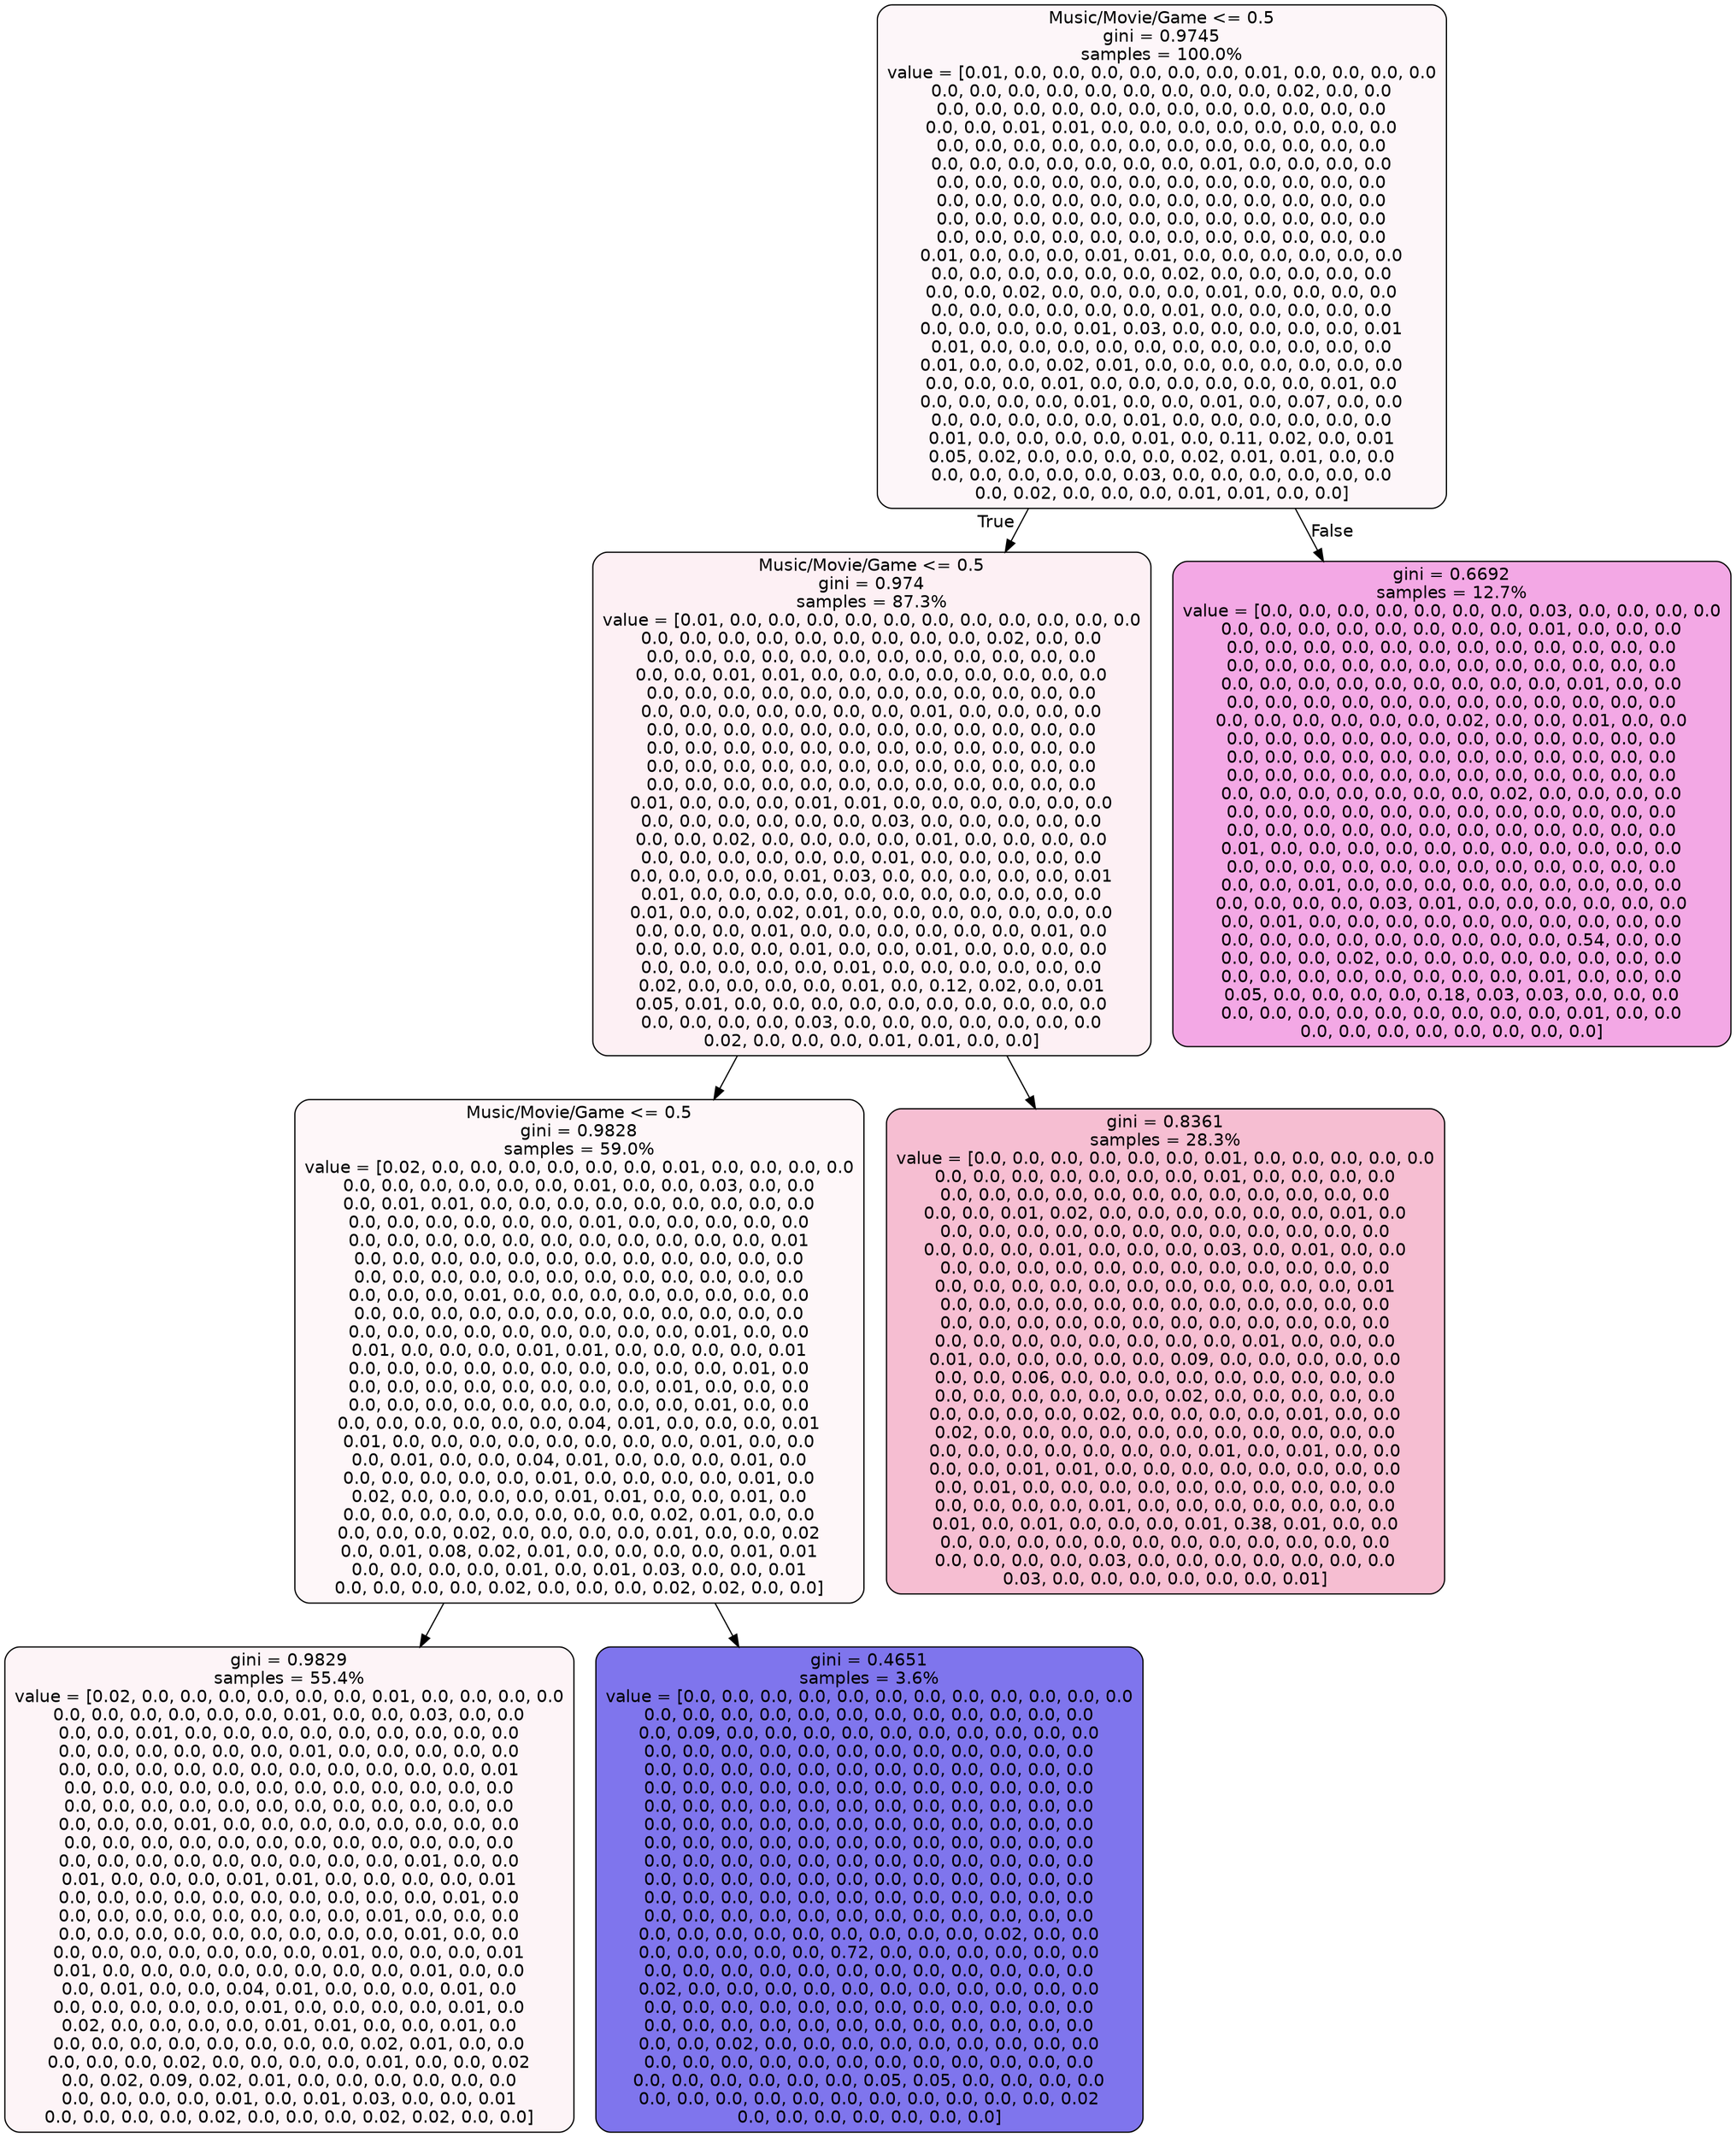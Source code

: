 digraph Tree {
node [shape=box, style="filled, rounded", color="black", fontname=helvetica] ;
edge [fontname=helvetica] ;
0 [label="Music/Movie/Game <= 0.5\ngini = 0.9745\nsamples = 100.0%\nvalue = [0.01, 0.0, 0.0, 0.0, 0.0, 0.0, 0.0, 0.01, 0.0, 0.0, 0.0, 0.0\n0.0, 0.0, 0.0, 0.0, 0.0, 0.0, 0.0, 0.0, 0.0, 0.02, 0.0, 0.0\n0.0, 0.0, 0.0, 0.0, 0.0, 0.0, 0.0, 0.0, 0.0, 0.0, 0.0, 0.0\n0.0, 0.0, 0.01, 0.01, 0.0, 0.0, 0.0, 0.0, 0.0, 0.0, 0.0, 0.0\n0.0, 0.0, 0.0, 0.0, 0.0, 0.0, 0.0, 0.0, 0.0, 0.0, 0.0, 0.0\n0.0, 0.0, 0.0, 0.0, 0.0, 0.0, 0.0, 0.01, 0.0, 0.0, 0.0, 0.0\n0.0, 0.0, 0.0, 0.0, 0.0, 0.0, 0.0, 0.0, 0.0, 0.0, 0.0, 0.0\n0.0, 0.0, 0.0, 0.0, 0.0, 0.0, 0.0, 0.0, 0.0, 0.0, 0.0, 0.0\n0.0, 0.0, 0.0, 0.0, 0.0, 0.0, 0.0, 0.0, 0.0, 0.0, 0.0, 0.0\n0.0, 0.0, 0.0, 0.0, 0.0, 0.0, 0.0, 0.0, 0.0, 0.0, 0.0, 0.0\n0.01, 0.0, 0.0, 0.0, 0.01, 0.01, 0.0, 0.0, 0.0, 0.0, 0.0, 0.0\n0.0, 0.0, 0.0, 0.0, 0.0, 0.0, 0.02, 0.0, 0.0, 0.0, 0.0, 0.0\n0.0, 0.0, 0.02, 0.0, 0.0, 0.0, 0.0, 0.01, 0.0, 0.0, 0.0, 0.0\n0.0, 0.0, 0.0, 0.0, 0.0, 0.0, 0.01, 0.0, 0.0, 0.0, 0.0, 0.0\n0.0, 0.0, 0.0, 0.0, 0.01, 0.03, 0.0, 0.0, 0.0, 0.0, 0.0, 0.01\n0.01, 0.0, 0.0, 0.0, 0.0, 0.0, 0.0, 0.0, 0.0, 0.0, 0.0, 0.0\n0.01, 0.0, 0.0, 0.02, 0.01, 0.0, 0.0, 0.0, 0.0, 0.0, 0.0, 0.0\n0.0, 0.0, 0.0, 0.01, 0.0, 0.0, 0.0, 0.0, 0.0, 0.0, 0.01, 0.0\n0.0, 0.0, 0.0, 0.0, 0.01, 0.0, 0.0, 0.01, 0.0, 0.07, 0.0, 0.0\n0.0, 0.0, 0.0, 0.0, 0.0, 0.01, 0.0, 0.0, 0.0, 0.0, 0.0, 0.0\n0.01, 0.0, 0.0, 0.0, 0.0, 0.01, 0.0, 0.11, 0.02, 0.0, 0.01\n0.05, 0.02, 0.0, 0.0, 0.0, 0.0, 0.02, 0.01, 0.01, 0.0, 0.0\n0.0, 0.0, 0.0, 0.0, 0.0, 0.03, 0.0, 0.0, 0.0, 0.0, 0.0, 0.0\n0.0, 0.02, 0.0, 0.0, 0.0, 0.01, 0.01, 0.0, 0.0]", fillcolor="#e539750b"] ;
1 [label="Music/Movie/Game <= 0.5\ngini = 0.974\nsamples = 87.3%\nvalue = [0.01, 0.0, 0.0, 0.0, 0.0, 0.0, 0.0, 0.0, 0.0, 0.0, 0.0, 0.0\n0.0, 0.0, 0.0, 0.0, 0.0, 0.0, 0.0, 0.0, 0.0, 0.02, 0.0, 0.0\n0.0, 0.0, 0.0, 0.0, 0.0, 0.0, 0.0, 0.0, 0.0, 0.0, 0.0, 0.0\n0.0, 0.0, 0.01, 0.01, 0.0, 0.0, 0.0, 0.0, 0.0, 0.0, 0.0, 0.0\n0.0, 0.0, 0.0, 0.0, 0.0, 0.0, 0.0, 0.0, 0.0, 0.0, 0.0, 0.0\n0.0, 0.0, 0.0, 0.0, 0.0, 0.0, 0.0, 0.01, 0.0, 0.0, 0.0, 0.0\n0.0, 0.0, 0.0, 0.0, 0.0, 0.0, 0.0, 0.0, 0.0, 0.0, 0.0, 0.0\n0.0, 0.0, 0.0, 0.0, 0.0, 0.0, 0.0, 0.0, 0.0, 0.0, 0.0, 0.0\n0.0, 0.0, 0.0, 0.0, 0.0, 0.0, 0.0, 0.0, 0.0, 0.0, 0.0, 0.0\n0.0, 0.0, 0.0, 0.0, 0.0, 0.0, 0.0, 0.0, 0.0, 0.0, 0.0, 0.0\n0.01, 0.0, 0.0, 0.0, 0.01, 0.01, 0.0, 0.0, 0.0, 0.0, 0.0, 0.0\n0.0, 0.0, 0.0, 0.0, 0.0, 0.0, 0.03, 0.0, 0.0, 0.0, 0.0, 0.0\n0.0, 0.0, 0.02, 0.0, 0.0, 0.0, 0.0, 0.01, 0.0, 0.0, 0.0, 0.0\n0.0, 0.0, 0.0, 0.0, 0.0, 0.0, 0.01, 0.0, 0.0, 0.0, 0.0, 0.0\n0.0, 0.0, 0.0, 0.0, 0.01, 0.03, 0.0, 0.0, 0.0, 0.0, 0.0, 0.01\n0.01, 0.0, 0.0, 0.0, 0.0, 0.0, 0.0, 0.0, 0.0, 0.0, 0.0, 0.0\n0.01, 0.0, 0.0, 0.02, 0.01, 0.0, 0.0, 0.0, 0.0, 0.0, 0.0, 0.0\n0.0, 0.0, 0.0, 0.01, 0.0, 0.0, 0.0, 0.0, 0.0, 0.0, 0.01, 0.0\n0.0, 0.0, 0.0, 0.0, 0.01, 0.0, 0.0, 0.01, 0.0, 0.0, 0.0, 0.0\n0.0, 0.0, 0.0, 0.0, 0.0, 0.01, 0.0, 0.0, 0.0, 0.0, 0.0, 0.0\n0.02, 0.0, 0.0, 0.0, 0.0, 0.01, 0.0, 0.12, 0.02, 0.0, 0.01\n0.05, 0.01, 0.0, 0.0, 0.0, 0.0, 0.0, 0.0, 0.0, 0.0, 0.0, 0.0\n0.0, 0.0, 0.0, 0.0, 0.03, 0.0, 0.0, 0.0, 0.0, 0.0, 0.0, 0.0\n0.02, 0.0, 0.0, 0.0, 0.01, 0.01, 0.0, 0.0]", fillcolor="#e5397513"] ;
0 -> 1 [labeldistance=2.5, labelangle=45, headlabel="True"] ;
2 [label="Music/Movie/Game <= 0.5\ngini = 0.9828\nsamples = 59.0%\nvalue = [0.02, 0.0, 0.0, 0.0, 0.0, 0.0, 0.0, 0.01, 0.0, 0.0, 0.0, 0.0\n0.0, 0.0, 0.0, 0.0, 0.0, 0.0, 0.01, 0.0, 0.0, 0.03, 0.0, 0.0\n0.0, 0.01, 0.01, 0.0, 0.0, 0.0, 0.0, 0.0, 0.0, 0.0, 0.0, 0.0\n0.0, 0.0, 0.0, 0.0, 0.0, 0.0, 0.01, 0.0, 0.0, 0.0, 0.0, 0.0\n0.0, 0.0, 0.0, 0.0, 0.0, 0.0, 0.0, 0.0, 0.0, 0.0, 0.0, 0.01\n0.0, 0.0, 0.0, 0.0, 0.0, 0.0, 0.0, 0.0, 0.0, 0.0, 0.0, 0.0\n0.0, 0.0, 0.0, 0.0, 0.0, 0.0, 0.0, 0.0, 0.0, 0.0, 0.0, 0.0\n0.0, 0.0, 0.0, 0.01, 0.0, 0.0, 0.0, 0.0, 0.0, 0.0, 0.0, 0.0\n0.0, 0.0, 0.0, 0.0, 0.0, 0.0, 0.0, 0.0, 0.0, 0.0, 0.0, 0.0\n0.0, 0.0, 0.0, 0.0, 0.0, 0.0, 0.0, 0.0, 0.0, 0.01, 0.0, 0.0\n0.01, 0.0, 0.0, 0.0, 0.01, 0.01, 0.0, 0.0, 0.0, 0.0, 0.01\n0.0, 0.0, 0.0, 0.0, 0.0, 0.0, 0.0, 0.0, 0.0, 0.0, 0.01, 0.0\n0.0, 0.0, 0.0, 0.0, 0.0, 0.0, 0.0, 0.0, 0.01, 0.0, 0.0, 0.0\n0.0, 0.0, 0.0, 0.0, 0.0, 0.0, 0.0, 0.0, 0.0, 0.01, 0.0, 0.0\n0.0, 0.0, 0.0, 0.0, 0.0, 0.0, 0.04, 0.01, 0.0, 0.0, 0.0, 0.01\n0.01, 0.0, 0.0, 0.0, 0.0, 0.0, 0.0, 0.0, 0.0, 0.01, 0.0, 0.0\n0.0, 0.01, 0.0, 0.0, 0.04, 0.01, 0.0, 0.0, 0.0, 0.01, 0.0\n0.0, 0.0, 0.0, 0.0, 0.0, 0.01, 0.0, 0.0, 0.0, 0.0, 0.01, 0.0\n0.02, 0.0, 0.0, 0.0, 0.0, 0.01, 0.01, 0.0, 0.0, 0.01, 0.0\n0.0, 0.0, 0.0, 0.0, 0.0, 0.0, 0.0, 0.0, 0.02, 0.01, 0.0, 0.0\n0.0, 0.0, 0.0, 0.02, 0.0, 0.0, 0.0, 0.0, 0.01, 0.0, 0.0, 0.02\n0.0, 0.01, 0.08, 0.02, 0.01, 0.0, 0.0, 0.0, 0.0, 0.01, 0.01\n0.0, 0.0, 0.0, 0.0, 0.01, 0.0, 0.01, 0.03, 0.0, 0.0, 0.01\n0.0, 0.0, 0.0, 0.0, 0.02, 0.0, 0.0, 0.0, 0.02, 0.02, 0.0, 0.0]", fillcolor="#e539670a"] ;
1 -> 2 ;
3 [label="gini = 0.9829\nsamples = 55.4%\nvalue = [0.02, 0.0, 0.0, 0.0, 0.0, 0.0, 0.0, 0.01, 0.0, 0.0, 0.0, 0.0\n0.0, 0.0, 0.0, 0.0, 0.0, 0.0, 0.01, 0.0, 0.0, 0.03, 0.0, 0.0\n0.0, 0.0, 0.01, 0.0, 0.0, 0.0, 0.0, 0.0, 0.0, 0.0, 0.0, 0.0\n0.0, 0.0, 0.0, 0.0, 0.0, 0.0, 0.01, 0.0, 0.0, 0.0, 0.0, 0.0\n0.0, 0.0, 0.0, 0.0, 0.0, 0.0, 0.0, 0.0, 0.0, 0.0, 0.0, 0.01\n0.0, 0.0, 0.0, 0.0, 0.0, 0.0, 0.0, 0.0, 0.0, 0.0, 0.0, 0.0\n0.0, 0.0, 0.0, 0.0, 0.0, 0.0, 0.0, 0.0, 0.0, 0.0, 0.0, 0.0\n0.0, 0.0, 0.0, 0.01, 0.0, 0.0, 0.0, 0.0, 0.0, 0.0, 0.0, 0.0\n0.0, 0.0, 0.0, 0.0, 0.0, 0.0, 0.0, 0.0, 0.0, 0.0, 0.0, 0.0\n0.0, 0.0, 0.0, 0.0, 0.0, 0.0, 0.0, 0.0, 0.0, 0.01, 0.0, 0.0\n0.01, 0.0, 0.0, 0.0, 0.01, 0.01, 0.0, 0.0, 0.0, 0.0, 0.01\n0.0, 0.0, 0.0, 0.0, 0.0, 0.0, 0.0, 0.0, 0.0, 0.0, 0.01, 0.0\n0.0, 0.0, 0.0, 0.0, 0.0, 0.0, 0.0, 0.0, 0.01, 0.0, 0.0, 0.0\n0.0, 0.0, 0.0, 0.0, 0.0, 0.0, 0.0, 0.0, 0.0, 0.01, 0.0, 0.0\n0.0, 0.0, 0.0, 0.0, 0.0, 0.0, 0.0, 0.01, 0.0, 0.0, 0.0, 0.01\n0.01, 0.0, 0.0, 0.0, 0.0, 0.0, 0.0, 0.0, 0.0, 0.01, 0.0, 0.0\n0.0, 0.01, 0.0, 0.0, 0.04, 0.01, 0.0, 0.0, 0.0, 0.01, 0.0\n0.0, 0.0, 0.0, 0.0, 0.0, 0.01, 0.0, 0.0, 0.0, 0.0, 0.01, 0.0\n0.02, 0.0, 0.0, 0.0, 0.0, 0.01, 0.01, 0.0, 0.0, 0.01, 0.0\n0.0, 0.0, 0.0, 0.0, 0.0, 0.0, 0.0, 0.0, 0.02, 0.01, 0.0, 0.0\n0.0, 0.0, 0.0, 0.02, 0.0, 0.0, 0.0, 0.0, 0.01, 0.0, 0.0, 0.02\n0.0, 0.02, 0.09, 0.02, 0.01, 0.0, 0.0, 0.0, 0.0, 0.0, 0.0\n0.0, 0.0, 0.0, 0.0, 0.01, 0.0, 0.01, 0.03, 0.0, 0.0, 0.01\n0.0, 0.0, 0.0, 0.0, 0.02, 0.0, 0.0, 0.0, 0.02, 0.02, 0.0, 0.0]", fillcolor="#e539670d"] ;
2 -> 3 ;
4 [label="gini = 0.4651\nsamples = 3.6%\nvalue = [0.0, 0.0, 0.0, 0.0, 0.0, 0.0, 0.0, 0.0, 0.0, 0.0, 0.0, 0.0\n0.0, 0.0, 0.0, 0.0, 0.0, 0.0, 0.0, 0.0, 0.0, 0.0, 0.0, 0.0\n0.0, 0.09, 0.0, 0.0, 0.0, 0.0, 0.0, 0.0, 0.0, 0.0, 0.0, 0.0\n0.0, 0.0, 0.0, 0.0, 0.0, 0.0, 0.0, 0.0, 0.0, 0.0, 0.0, 0.0\n0.0, 0.0, 0.0, 0.0, 0.0, 0.0, 0.0, 0.0, 0.0, 0.0, 0.0, 0.0\n0.0, 0.0, 0.0, 0.0, 0.0, 0.0, 0.0, 0.0, 0.0, 0.0, 0.0, 0.0\n0.0, 0.0, 0.0, 0.0, 0.0, 0.0, 0.0, 0.0, 0.0, 0.0, 0.0, 0.0\n0.0, 0.0, 0.0, 0.0, 0.0, 0.0, 0.0, 0.0, 0.0, 0.0, 0.0, 0.0\n0.0, 0.0, 0.0, 0.0, 0.0, 0.0, 0.0, 0.0, 0.0, 0.0, 0.0, 0.0\n0.0, 0.0, 0.0, 0.0, 0.0, 0.0, 0.0, 0.0, 0.0, 0.0, 0.0, 0.0\n0.0, 0.0, 0.0, 0.0, 0.0, 0.0, 0.0, 0.0, 0.0, 0.0, 0.0, 0.0\n0.0, 0.0, 0.0, 0.0, 0.0, 0.0, 0.0, 0.0, 0.0, 0.0, 0.0, 0.0\n0.0, 0.0, 0.0, 0.0, 0.0, 0.0, 0.0, 0.0, 0.0, 0.0, 0.0, 0.0\n0.0, 0.0, 0.0, 0.0, 0.0, 0.0, 0.0, 0.0, 0.0, 0.02, 0.0, 0.0\n0.0, 0.0, 0.0, 0.0, 0.0, 0.72, 0.0, 0.0, 0.0, 0.0, 0.0, 0.0\n0.0, 0.0, 0.0, 0.0, 0.0, 0.0, 0.0, 0.0, 0.0, 0.0, 0.0, 0.0\n0.02, 0.0, 0.0, 0.0, 0.0, 0.0, 0.0, 0.0, 0.0, 0.0, 0.0, 0.0\n0.0, 0.0, 0.0, 0.0, 0.0, 0.0, 0.0, 0.0, 0.0, 0.0, 0.0, 0.0\n0.0, 0.0, 0.0, 0.0, 0.0, 0.0, 0.0, 0.0, 0.0, 0.0, 0.0, 0.0\n0.0, 0.0, 0.02, 0.0, 0.0, 0.0, 0.0, 0.0, 0.0, 0.0, 0.0, 0.0\n0.0, 0.0, 0.0, 0.0, 0.0, 0.0, 0.0, 0.0, 0.0, 0.0, 0.0, 0.0\n0.0, 0.0, 0.0, 0.0, 0.0, 0.0, 0.05, 0.05, 0.0, 0.0, 0.0, 0.0\n0.0, 0.0, 0.0, 0.0, 0.0, 0.0, 0.0, 0.0, 0.0, 0.0, 0.0, 0.02\n0.0, 0.0, 0.0, 0.0, 0.0, 0.0, 0.0]", fillcolor="#4739e5b1"] ;
2 -> 4 ;
5 [label="gini = 0.8361\nsamples = 28.3%\nvalue = [0.0, 0.0, 0.0, 0.0, 0.0, 0.0, 0.01, 0.0, 0.0, 0.0, 0.0, 0.0\n0.0, 0.0, 0.0, 0.0, 0.0, 0.0, 0.0, 0.01, 0.0, 0.0, 0.0, 0.0\n0.0, 0.0, 0.0, 0.0, 0.0, 0.0, 0.0, 0.0, 0.0, 0.0, 0.0, 0.0\n0.0, 0.0, 0.01, 0.02, 0.0, 0.0, 0.0, 0.0, 0.0, 0.0, 0.01, 0.0\n0.0, 0.0, 0.0, 0.0, 0.0, 0.0, 0.0, 0.0, 0.0, 0.0, 0.0, 0.0\n0.0, 0.0, 0.0, 0.01, 0.0, 0.0, 0.0, 0.03, 0.0, 0.01, 0.0, 0.0\n0.0, 0.0, 0.0, 0.0, 0.0, 0.0, 0.0, 0.0, 0.0, 0.0, 0.0, 0.0\n0.0, 0.0, 0.0, 0.0, 0.0, 0.0, 0.0, 0.0, 0.0, 0.0, 0.0, 0.01\n0.0, 0.0, 0.0, 0.0, 0.0, 0.0, 0.0, 0.0, 0.0, 0.0, 0.0, 0.0\n0.0, 0.0, 0.0, 0.0, 0.0, 0.0, 0.0, 0.0, 0.0, 0.0, 0.0, 0.0\n0.0, 0.0, 0.0, 0.0, 0.0, 0.0, 0.0, 0.0, 0.01, 0.0, 0.0, 0.0\n0.01, 0.0, 0.0, 0.0, 0.0, 0.0, 0.09, 0.0, 0.0, 0.0, 0.0, 0.0\n0.0, 0.0, 0.06, 0.0, 0.0, 0.0, 0.0, 0.0, 0.0, 0.0, 0.0, 0.0\n0.0, 0.0, 0.0, 0.0, 0.0, 0.0, 0.02, 0.0, 0.0, 0.0, 0.0, 0.0\n0.0, 0.0, 0.0, 0.0, 0.02, 0.0, 0.0, 0.0, 0.0, 0.01, 0.0, 0.0\n0.02, 0.0, 0.0, 0.0, 0.0, 0.0, 0.0, 0.0, 0.0, 0.0, 0.0, 0.0\n0.0, 0.0, 0.0, 0.0, 0.0, 0.0, 0.0, 0.01, 0.0, 0.01, 0.0, 0.0\n0.0, 0.0, 0.01, 0.01, 0.0, 0.0, 0.0, 0.0, 0.0, 0.0, 0.0, 0.0\n0.0, 0.01, 0.0, 0.0, 0.0, 0.0, 0.0, 0.0, 0.0, 0.0, 0.0, 0.0\n0.0, 0.0, 0.0, 0.0, 0.01, 0.0, 0.0, 0.0, 0.0, 0.0, 0.0, 0.0\n0.01, 0.0, 0.01, 0.0, 0.0, 0.0, 0.01, 0.38, 0.01, 0.0, 0.0\n0.0, 0.0, 0.0, 0.0, 0.0, 0.0, 0.0, 0.0, 0.0, 0.0, 0.0, 0.0\n0.0, 0.0, 0.0, 0.0, 0.03, 0.0, 0.0, 0.0, 0.0, 0.0, 0.0, 0.0\n0.03, 0.0, 0.0, 0.0, 0.0, 0.0, 0.0, 0.01]", fillcolor="#e5397553"] ;
1 -> 5 ;
6 [label="gini = 0.6692\nsamples = 12.7%\nvalue = [0.0, 0.0, 0.0, 0.0, 0.0, 0.0, 0.0, 0.03, 0.0, 0.0, 0.0, 0.0\n0.0, 0.0, 0.0, 0.0, 0.0, 0.0, 0.0, 0.0, 0.01, 0.0, 0.0, 0.0\n0.0, 0.0, 0.0, 0.0, 0.0, 0.0, 0.0, 0.0, 0.0, 0.0, 0.0, 0.0\n0.0, 0.0, 0.0, 0.0, 0.0, 0.0, 0.0, 0.0, 0.0, 0.0, 0.0, 0.0\n0.0, 0.0, 0.0, 0.0, 0.0, 0.0, 0.0, 0.0, 0.0, 0.01, 0.0, 0.0\n0.0, 0.0, 0.0, 0.0, 0.0, 0.0, 0.0, 0.0, 0.0, 0.0, 0.0, 0.0\n0.0, 0.0, 0.0, 0.0, 0.0, 0.0, 0.02, 0.0, 0.0, 0.01, 0.0, 0.0\n0.0, 0.0, 0.0, 0.0, 0.0, 0.0, 0.0, 0.0, 0.0, 0.0, 0.0, 0.0\n0.0, 0.0, 0.0, 0.0, 0.0, 0.0, 0.0, 0.0, 0.0, 0.0, 0.0, 0.0\n0.0, 0.0, 0.0, 0.0, 0.0, 0.0, 0.0, 0.0, 0.0, 0.0, 0.0, 0.0\n0.0, 0.0, 0.0, 0.0, 0.0, 0.0, 0.0, 0.02, 0.0, 0.0, 0.0, 0.0\n0.0, 0.0, 0.0, 0.0, 0.0, 0.0, 0.0, 0.0, 0.0, 0.0, 0.0, 0.0\n0.0, 0.0, 0.0, 0.0, 0.0, 0.0, 0.0, 0.0, 0.0, 0.0, 0.0, 0.0\n0.01, 0.0, 0.0, 0.0, 0.0, 0.0, 0.0, 0.0, 0.0, 0.0, 0.0, 0.0\n0.0, 0.0, 0.0, 0.0, 0.0, 0.0, 0.0, 0.0, 0.0, 0.0, 0.0, 0.0\n0.0, 0.0, 0.01, 0.0, 0.0, 0.0, 0.0, 0.0, 0.0, 0.0, 0.0, 0.0\n0.0, 0.0, 0.0, 0.0, 0.03, 0.01, 0.0, 0.0, 0.0, 0.0, 0.0, 0.0\n0.0, 0.01, 0.0, 0.0, 0.0, 0.0, 0.0, 0.0, 0.0, 0.0, 0.0, 0.0\n0.0, 0.0, 0.0, 0.0, 0.0, 0.0, 0.0, 0.0, 0.0, 0.54, 0.0, 0.0\n0.0, 0.0, 0.0, 0.02, 0.0, 0.0, 0.0, 0.0, 0.0, 0.0, 0.0, 0.0\n0.0, 0.0, 0.0, 0.0, 0.0, 0.0, 0.0, 0.0, 0.01, 0.0, 0.0, 0.0\n0.05, 0.0, 0.0, 0.0, 0.0, 0.18, 0.03, 0.03, 0.0, 0.0, 0.0\n0.0, 0.0, 0.0, 0.0, 0.0, 0.0, 0.0, 0.0, 0.0, 0.01, 0.0, 0.0\n0.0, 0.0, 0.0, 0.0, 0.0, 0.0, 0.0, 0.0]", fillcolor="#e539c570"] ;
0 -> 6 [labeldistance=2.5, labelangle=-45, headlabel="False"] ;
}